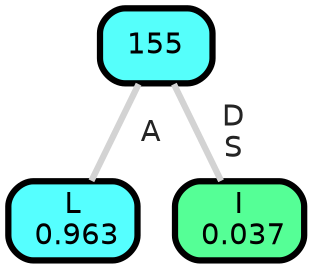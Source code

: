 graph Tree {
node [shape=box, style="filled, rounded",color="black",penwidth="3",fontcolor="black",                 fontname=helvetica] ;
graph [ranksep="0 equally", splines=straight,                 bgcolor=transparent, dpi=200] ;
edge [fontname=helvetica, fontweight=bold,fontcolor=grey14,color=lightgray] ;
0 [label="L
 0.963", fillcolor="#55ffff"] ;
1 [label="155", fillcolor="#55fffb"] ;
2 [label="I
 0.037", fillcolor="#55ff96"] ;
1 -- 0 [label=" A",penwidth=3] ;
1 -- 2 [label=" D\n S",penwidth=3] ;
{rank = same;}}
